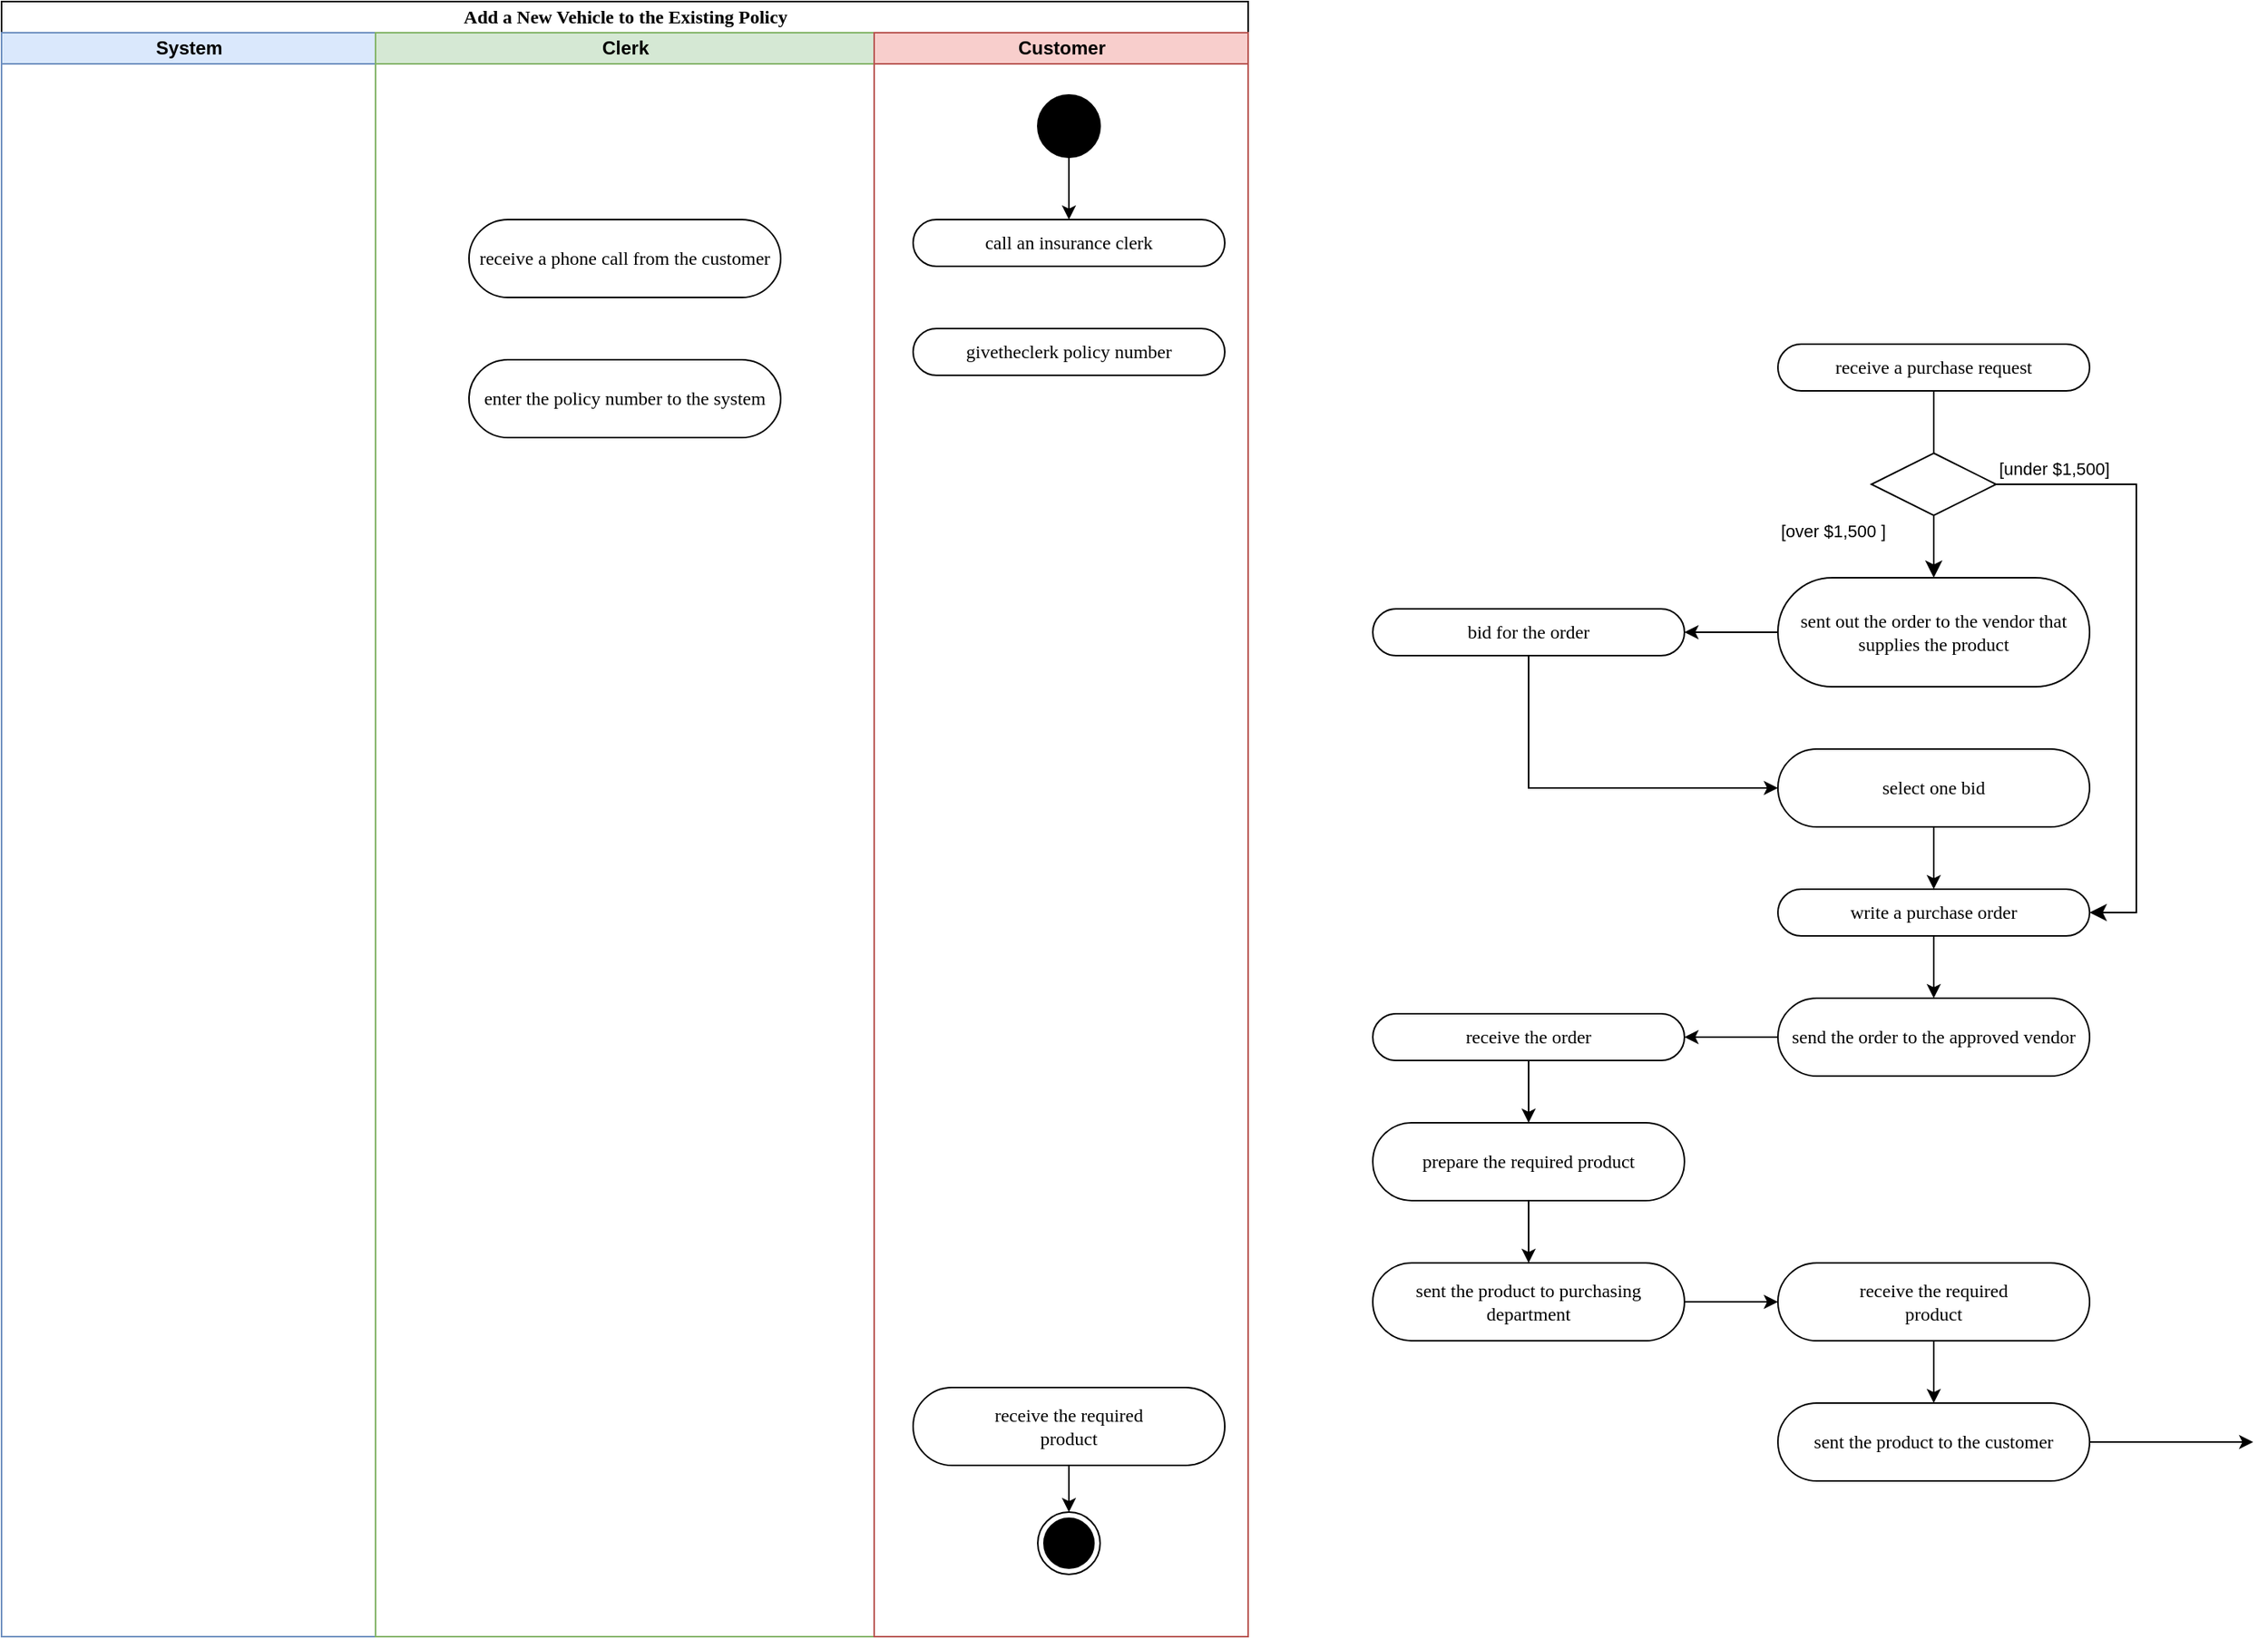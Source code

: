 <mxfile version="21.6.9" type="github">
  <diagram name="Page-1" id="0783ab3e-0a74-02c8-0abd-f7b4e66b4bec">
    <mxGraphModel dx="1279" dy="717" grid="1" gridSize="10" guides="1" tooltips="1" connect="1" arrows="1" fold="1" page="1" pageScale="1" pageWidth="850" pageHeight="1100" background="none" math="0" shadow="0">
      <root>
        <mxCell id="0" />
        <mxCell id="1" parent="0" />
        <mxCell id="UFD2ebjEW48Xa4xOQjo3-39" value="Add a New Vehicle to the Existing Policy" style="swimlane;html=1;childLayout=stackLayout;startSize=20;rounded=0;shadow=0;comic=0;labelBackgroundColor=none;strokeWidth=1;fontFamily=Verdana;fontSize=12;align=center;" vertex="1" parent="1">
          <mxGeometry x="90" y="30" width="800" height="1050" as="geometry" />
        </mxCell>
        <mxCell id="UFD2ebjEW48Xa4xOQjo3-40" value="System" style="swimlane;html=1;startSize=20;fillColor=#dae8fc;strokeColor=#6c8ebf;" vertex="1" parent="UFD2ebjEW48Xa4xOQjo3-39">
          <mxGeometry y="20" width="240" height="1030" as="geometry" />
        </mxCell>
        <mxCell id="UFD2ebjEW48Xa4xOQjo3-47" value="Clerk" style="swimlane;html=1;startSize=20;fillColor=#d5e8d4;strokeColor=#82b366;" vertex="1" parent="UFD2ebjEW48Xa4xOQjo3-39">
          <mxGeometry x="240" y="20" width="320" height="1030" as="geometry" />
        </mxCell>
        <mxCell id="UFD2ebjEW48Xa4xOQjo3-77" value="receive a phone call from the customer" style="rounded=1;whiteSpace=wrap;html=1;shadow=0;comic=0;labelBackgroundColor=none;strokeWidth=1;fontFamily=Verdana;fontSize=12;align=center;arcSize=50;" vertex="1" parent="UFD2ebjEW48Xa4xOQjo3-47">
          <mxGeometry x="60" y="120" width="200" height="50" as="geometry" />
        </mxCell>
        <mxCell id="UFD2ebjEW48Xa4xOQjo3-79" value="enter the policy number to the system" style="rounded=1;whiteSpace=wrap;html=1;shadow=0;comic=0;labelBackgroundColor=none;strokeWidth=1;fontFamily=Verdana;fontSize=12;align=center;arcSize=50;" vertex="1" parent="UFD2ebjEW48Xa4xOQjo3-47">
          <mxGeometry x="60" y="210" width="200" height="50" as="geometry" />
        </mxCell>
        <mxCell id="UFD2ebjEW48Xa4xOQjo3-65" value="Customer" style="swimlane;html=1;startSize=20;fillColor=#f8cecc;strokeColor=#b85450;" vertex="1" parent="UFD2ebjEW48Xa4xOQjo3-39">
          <mxGeometry x="560" y="20" width="240" height="1030" as="geometry" />
        </mxCell>
        <mxCell id="UFD2ebjEW48Xa4xOQjo3-66" style="edgeStyle=orthogonalEdgeStyle;rounded=0;html=1;labelBackgroundColor=none;startArrow=none;startFill=0;startSize=6;endArrow=classic;endFill=1;endSize=6;jettySize=auto;orthogonalLoop=1;strokeWidth=1;fontFamily=Verdana;fontSize=12" edge="1" parent="UFD2ebjEW48Xa4xOQjo3-65" source="UFD2ebjEW48Xa4xOQjo3-67" target="UFD2ebjEW48Xa4xOQjo3-69">
          <mxGeometry relative="1" as="geometry" />
        </mxCell>
        <mxCell id="UFD2ebjEW48Xa4xOQjo3-67" value="" style="ellipse;whiteSpace=wrap;html=1;rounded=0;shadow=0;comic=0;labelBackgroundColor=none;strokeWidth=1;fillColor=#000000;fontFamily=Verdana;fontSize=12;align=center;" vertex="1" parent="UFD2ebjEW48Xa4xOQjo3-65">
          <mxGeometry x="105" y="40" width="40" height="40" as="geometry" />
        </mxCell>
        <mxCell id="UFD2ebjEW48Xa4xOQjo3-69" value="call an insurance clerk" style="rounded=1;whiteSpace=wrap;html=1;shadow=0;comic=0;labelBackgroundColor=none;strokeWidth=1;fontFamily=Verdana;fontSize=12;align=center;arcSize=50;" vertex="1" parent="UFD2ebjEW48Xa4xOQjo3-65">
          <mxGeometry x="25" y="120" width="200" height="30" as="geometry" />
        </mxCell>
        <mxCell id="UFD2ebjEW48Xa4xOQjo3-70" value="givetheclerk policy number" style="rounded=1;whiteSpace=wrap;html=1;shadow=0;comic=0;labelBackgroundColor=none;strokeWidth=1;fontFamily=Verdana;fontSize=12;align=center;arcSize=50;" vertex="1" parent="UFD2ebjEW48Xa4xOQjo3-65">
          <mxGeometry x="25" y="190" width="200" height="30" as="geometry" />
        </mxCell>
        <mxCell id="UFD2ebjEW48Xa4xOQjo3-71" value="" style="edgeStyle=orthogonalEdgeStyle;rounded=0;orthogonalLoop=1;jettySize=auto;html=1;" edge="1" parent="UFD2ebjEW48Xa4xOQjo3-65" source="UFD2ebjEW48Xa4xOQjo3-72" target="UFD2ebjEW48Xa4xOQjo3-73">
          <mxGeometry relative="1" as="geometry" />
        </mxCell>
        <mxCell id="UFD2ebjEW48Xa4xOQjo3-72" value="receive the required &lt;br&gt;product" style="rounded=1;whiteSpace=wrap;html=1;shadow=0;comic=0;labelBackgroundColor=none;strokeWidth=1;fontFamily=Verdana;fontSize=12;align=center;arcSize=50;" vertex="1" parent="UFD2ebjEW48Xa4xOQjo3-65">
          <mxGeometry x="25" y="870" width="200" height="50" as="geometry" />
        </mxCell>
        <mxCell id="UFD2ebjEW48Xa4xOQjo3-73" value="" style="ellipse;html=1;shape=endState;fillColor=#000000;strokeColor=#000000;" vertex="1" parent="UFD2ebjEW48Xa4xOQjo3-65">
          <mxGeometry x="105" y="950" width="40" height="40" as="geometry" />
        </mxCell>
        <mxCell id="UFD2ebjEW48Xa4xOQjo3-41" value="bid for the order" style="rounded=1;whiteSpace=wrap;html=1;shadow=0;comic=0;labelBackgroundColor=none;strokeWidth=1;fontFamily=Verdana;fontSize=12;align=center;arcSize=50;" vertex="1" parent="1">
          <mxGeometry x="970" y="420" width="200" height="30" as="geometry" />
        </mxCell>
        <mxCell id="UFD2ebjEW48Xa4xOQjo3-42" value="" style="edgeStyle=orthogonalEdgeStyle;rounded=0;orthogonalLoop=1;jettySize=auto;html=1;" edge="1" parent="1" source="UFD2ebjEW48Xa4xOQjo3-43" target="UFD2ebjEW48Xa4xOQjo3-45">
          <mxGeometry relative="1" as="geometry" />
        </mxCell>
        <mxCell id="UFD2ebjEW48Xa4xOQjo3-43" value="receive the order" style="rounded=1;whiteSpace=wrap;html=1;shadow=0;comic=0;labelBackgroundColor=none;strokeWidth=1;fontFamily=Verdana;fontSize=12;align=center;arcSize=50;" vertex="1" parent="1">
          <mxGeometry x="970" y="680" width="200" height="30" as="geometry" />
        </mxCell>
        <mxCell id="UFD2ebjEW48Xa4xOQjo3-44" value="" style="edgeStyle=orthogonalEdgeStyle;rounded=0;orthogonalLoop=1;jettySize=auto;html=1;" edge="1" parent="1" source="UFD2ebjEW48Xa4xOQjo3-45" target="UFD2ebjEW48Xa4xOQjo3-46">
          <mxGeometry relative="1" as="geometry" />
        </mxCell>
        <mxCell id="UFD2ebjEW48Xa4xOQjo3-45" value="prepare the required product" style="rounded=1;whiteSpace=wrap;html=1;shadow=0;comic=0;labelBackgroundColor=none;strokeWidth=1;fontFamily=Verdana;fontSize=12;align=center;arcSize=50;" vertex="1" parent="1">
          <mxGeometry x="970" y="750" width="200" height="50" as="geometry" />
        </mxCell>
        <mxCell id="UFD2ebjEW48Xa4xOQjo3-46" value="sent the product to purchasing department" style="rounded=1;whiteSpace=wrap;html=1;shadow=0;comic=0;labelBackgroundColor=none;strokeWidth=1;fontFamily=Verdana;fontSize=12;align=center;arcSize=50;" vertex="1" parent="1">
          <mxGeometry x="970" y="840" width="200" height="50" as="geometry" />
        </mxCell>
        <mxCell id="UFD2ebjEW48Xa4xOQjo3-48" style="edgeStyle=orthogonalEdgeStyle;rounded=0;orthogonalLoop=1;jettySize=auto;html=1;entryX=0.5;entryY=0;entryDx=0;entryDy=0;endArrow=open;endFill=0;" edge="1" parent="1" source="UFD2ebjEW48Xa4xOQjo3-49">
          <mxGeometry relative="1" as="geometry">
            <mxPoint x="1330" y="330" as="targetPoint" />
          </mxGeometry>
        </mxCell>
        <mxCell id="UFD2ebjEW48Xa4xOQjo3-49" value="receive a purchase request" style="rounded=1;whiteSpace=wrap;html=1;shadow=0;comic=0;labelBackgroundColor=none;strokeWidth=1;fontFamily=Verdana;fontSize=12;align=center;arcSize=50;" vertex="1" parent="1">
          <mxGeometry x="1230" y="250" width="200" height="30" as="geometry" />
        </mxCell>
        <mxCell id="UFD2ebjEW48Xa4xOQjo3-50" value="" style="rhombus;whiteSpace=wrap;html=1;" vertex="1" parent="1">
          <mxGeometry x="1290" y="320" width="80" height="40" as="geometry" />
        </mxCell>
        <mxCell id="UFD2ebjEW48Xa4xOQjo3-51" value="send the order to the approved vendor" style="rounded=1;whiteSpace=wrap;html=1;shadow=0;comic=0;labelBackgroundColor=none;strokeWidth=1;fontFamily=Verdana;fontSize=12;align=center;arcSize=50;" vertex="1" parent="1">
          <mxGeometry x="1230" y="670" width="200" height="50" as="geometry" />
        </mxCell>
        <mxCell id="UFD2ebjEW48Xa4xOQjo3-52" value="" style="edgeStyle=orthogonalEdgeStyle;rounded=0;orthogonalLoop=1;jettySize=auto;html=1;endArrow=classic;endFill=1;" edge="1" parent="1" source="UFD2ebjEW48Xa4xOQjo3-53" target="UFD2ebjEW48Xa4xOQjo3-51">
          <mxGeometry relative="1" as="geometry" />
        </mxCell>
        <mxCell id="UFD2ebjEW48Xa4xOQjo3-53" value="write a purchase order" style="rounded=1;whiteSpace=wrap;html=1;shadow=0;comic=0;labelBackgroundColor=none;strokeWidth=1;fontFamily=Verdana;fontSize=12;align=center;arcSize=50;" vertex="1" parent="1">
          <mxGeometry x="1230" y="600" width="200" height="30" as="geometry" />
        </mxCell>
        <mxCell id="UFD2ebjEW48Xa4xOQjo3-54" value="[under&amp;nbsp;$1,500]" style="edgeStyle=orthogonalEdgeStyle;html=1;align=left;verticalAlign=middle;endArrow=classic;endSize=8;rounded=0;exitX=1;exitY=0.5;exitDx=0;exitDy=0;fontSize=11;fontStyle=0;entryX=1;entryY=0.5;entryDx=0;entryDy=0;endFill=1;" edge="1" parent="1" source="UFD2ebjEW48Xa4xOQjo3-50" target="UFD2ebjEW48Xa4xOQjo3-53">
          <mxGeometry x="-1" y="10" relative="1" as="geometry">
            <mxPoint x="1370" y="440" as="targetPoint" />
            <mxPoint x="1320" y="340" as="sourcePoint" />
            <Array as="points">
              <mxPoint x="1460" y="340" />
              <mxPoint x="1460" y="615" />
            </Array>
            <mxPoint as="offset" />
          </mxGeometry>
        </mxCell>
        <mxCell id="UFD2ebjEW48Xa4xOQjo3-55" value="sent out the order to the vendor&amp;nbsp;that supplies the product" style="rounded=1;whiteSpace=wrap;html=1;shadow=0;comic=0;labelBackgroundColor=none;strokeWidth=1;fontFamily=Verdana;fontSize=12;align=center;arcSize=50;" vertex="1" parent="1">
          <mxGeometry x="1230" y="400" width="200" height="70" as="geometry" />
        </mxCell>
        <mxCell id="UFD2ebjEW48Xa4xOQjo3-56" value="[over&amp;nbsp;$1,500 ]" style="edgeStyle=orthogonalEdgeStyle;html=1;align=left;verticalAlign=middle;endArrow=classic;endSize=8;rounded=0;fontSize=11;exitX=0.5;exitY=1;exitDx=0;exitDy=0;entryX=0.5;entryY=0;entryDx=0;entryDy=0;endFill=1;" edge="1" parent="1" source="UFD2ebjEW48Xa4xOQjo3-50" target="UFD2ebjEW48Xa4xOQjo3-55">
          <mxGeometry x="-0.5" y="-100" relative="1" as="geometry">
            <mxPoint x="1200" y="620" as="targetPoint" />
            <mxPoint x="1295.027" y="340.029" as="sourcePoint" />
            <Array as="points">
              <mxPoint x="1330" y="380" />
              <mxPoint x="1330" y="380" />
            </Array>
            <mxPoint as="offset" />
          </mxGeometry>
        </mxCell>
        <mxCell id="UFD2ebjEW48Xa4xOQjo3-57" style="edgeStyle=orthogonalEdgeStyle;rounded=0;orthogonalLoop=1;jettySize=auto;html=1;entryX=0.5;entryY=0;entryDx=0;entryDy=0;" edge="1" parent="1" source="UFD2ebjEW48Xa4xOQjo3-58" target="UFD2ebjEW48Xa4xOQjo3-53">
          <mxGeometry relative="1" as="geometry">
            <mxPoint x="1350" y="600" as="targetPoint" />
            <Array as="points" />
          </mxGeometry>
        </mxCell>
        <mxCell id="UFD2ebjEW48Xa4xOQjo3-58" value=" select one bid" style="rounded=1;whiteSpace=wrap;html=1;shadow=0;comic=0;labelBackgroundColor=none;strokeWidth=1;fontFamily=Verdana;fontSize=12;align=center;arcSize=50;" vertex="1" parent="1">
          <mxGeometry x="1230" y="510" width="200" height="50" as="geometry" />
        </mxCell>
        <mxCell id="UFD2ebjEW48Xa4xOQjo3-59" value="" style="edgeStyle=orthogonalEdgeStyle;rounded=0;orthogonalLoop=1;jettySize=auto;html=1;" edge="1" parent="1" source="UFD2ebjEW48Xa4xOQjo3-60" target="UFD2ebjEW48Xa4xOQjo3-61">
          <mxGeometry relative="1" as="geometry" />
        </mxCell>
        <mxCell id="UFD2ebjEW48Xa4xOQjo3-60" value="receive the required &lt;br&gt;product" style="rounded=1;whiteSpace=wrap;html=1;shadow=0;comic=0;labelBackgroundColor=none;strokeWidth=1;fontFamily=Verdana;fontSize=12;align=center;arcSize=50;" vertex="1" parent="1">
          <mxGeometry x="1230" y="840" width="200" height="50" as="geometry" />
        </mxCell>
        <mxCell id="UFD2ebjEW48Xa4xOQjo3-61" value="sent the product to the customer" style="rounded=1;whiteSpace=wrap;html=1;shadow=0;comic=0;labelBackgroundColor=none;strokeWidth=1;fontFamily=Verdana;fontSize=12;align=center;arcSize=50;" vertex="1" parent="1">
          <mxGeometry x="1230" y="930" width="200" height="50" as="geometry" />
        </mxCell>
        <mxCell id="UFD2ebjEW48Xa4xOQjo3-63" style="edgeStyle=orthogonalEdgeStyle;rounded=0;orthogonalLoop=1;jettySize=auto;html=1;entryX=1;entryY=0.5;entryDx=0;entryDy=0;" edge="1" parent="1" source="UFD2ebjEW48Xa4xOQjo3-55" target="UFD2ebjEW48Xa4xOQjo3-41">
          <mxGeometry relative="1" as="geometry">
            <Array as="points">
              <mxPoint x="1180" y="435" />
              <mxPoint x="1180" y="435" />
            </Array>
          </mxGeometry>
        </mxCell>
        <mxCell id="UFD2ebjEW48Xa4xOQjo3-64" style="edgeStyle=orthogonalEdgeStyle;rounded=0;orthogonalLoop=1;jettySize=auto;html=1;entryX=0;entryY=0.5;entryDx=0;entryDy=0;exitX=0.5;exitY=1;exitDx=0;exitDy=0;" edge="1" parent="1" source="UFD2ebjEW48Xa4xOQjo3-41" target="UFD2ebjEW48Xa4xOQjo3-58">
          <mxGeometry relative="1" as="geometry">
            <mxPoint x="1070.004" y="170.0" as="sourcePoint" />
            <mxPoint x="1219.97" y="475" as="targetPoint" />
            <Array as="points">
              <mxPoint x="1070" y="535" />
            </Array>
          </mxGeometry>
        </mxCell>
        <mxCell id="UFD2ebjEW48Xa4xOQjo3-74" value="" style="edgeStyle=orthogonalEdgeStyle;rounded=0;orthogonalLoop=1;jettySize=auto;html=1;" edge="1" parent="1" source="UFD2ebjEW48Xa4xOQjo3-51" target="UFD2ebjEW48Xa4xOQjo3-43">
          <mxGeometry relative="1" as="geometry" />
        </mxCell>
        <mxCell id="UFD2ebjEW48Xa4xOQjo3-75" value="" style="edgeStyle=orthogonalEdgeStyle;rounded=0;orthogonalLoop=1;jettySize=auto;html=1;" edge="1" parent="1" source="UFD2ebjEW48Xa4xOQjo3-46" target="UFD2ebjEW48Xa4xOQjo3-60">
          <mxGeometry relative="1" as="geometry" />
        </mxCell>
        <mxCell id="UFD2ebjEW48Xa4xOQjo3-76" value="" style="edgeStyle=orthogonalEdgeStyle;rounded=0;orthogonalLoop=1;jettySize=auto;html=1;" edge="1" parent="1" source="UFD2ebjEW48Xa4xOQjo3-61">
          <mxGeometry relative="1" as="geometry">
            <mxPoint x="1535" y="955.0" as="targetPoint" />
          </mxGeometry>
        </mxCell>
      </root>
    </mxGraphModel>
  </diagram>
</mxfile>
